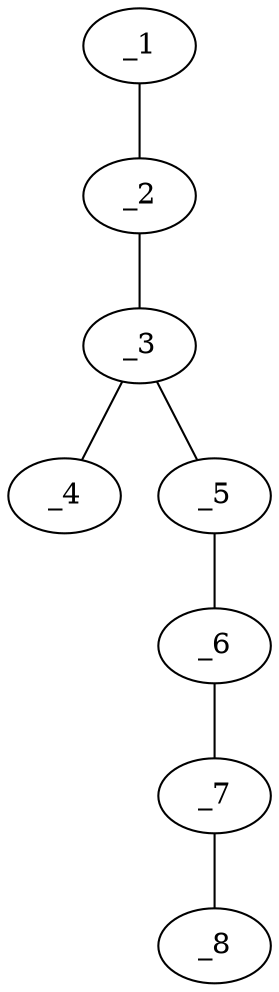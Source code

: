 graph molid664968 {
	_1	 [charge=0,
		chem=7,
		symbol="Cl ",
		x=2,
		y=0];
	_2	 [charge=0,
		chem=1,
		symbol="C  ",
		x="2.866",
		y="0.5"];
	_1 -- _2	 [valence=1];
	_3	 [charge=0,
		chem=1,
		symbol="C  ",
		x="3.7321",
		y=0];
	_2 -- _3	 [valence=2];
	_4	 [charge=0,
		chem=7,
		symbol="Cl ",
		x="3.7321",
		y="-1"];
	_3 -- _4	 [valence=1];
	_5	 [charge=0,
		chem=1,
		symbol="C  ",
		x="4.5981",
		y="0.5"];
	_3 -- _5	 [valence=1];
	_6	 [charge=0,
		chem=4,
		symbol="N  ",
		x="5.4641",
		y=0];
	_5 -- _6	 [valence=1];
	_7	 [charge=0,
		chem=1,
		symbol="C  ",
		x="6.3301",
		y="0.5"];
	_6 -- _7	 [valence=2];
	_8	 [charge=0,
		chem=5,
		symbol="S  ",
		x="7.1962",
		y=1];
	_7 -- _8	 [valence=2];
}
